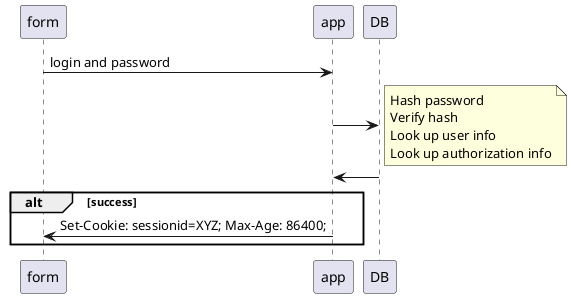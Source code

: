 @startuml
' simple login
form -> app : login and password
app -> DB
note right: Hash password \nVerify hash \nLook up user info \nLook up authorization info
app <- DB

alt success
app -> form : Set-Cookie: sessionid=XYZ; Max-Age: 86400;
end
@enduml